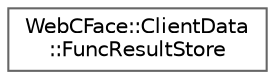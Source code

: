 digraph "Graphical Class Hierarchy"
{
 // LATEX_PDF_SIZE
  bgcolor="transparent";
  edge [fontname=Helvetica,fontsize=10,labelfontname=Helvetica,labelfontsize=10];
  node [fontname=Helvetica,fontsize=10,shape=box,height=0.2,width=0.4];
  rankdir="LR";
  Node0 [id="Node000000",label="WebCFace::ClientData\l::FuncResultStore",height=0.2,width=0.4,color="grey40", fillcolor="white", style="filled",URL="$classWebCFace_1_1ClientData_1_1FuncResultStore.html",tooltip="AsyncFuncResultのリストを保持する。"];
}

